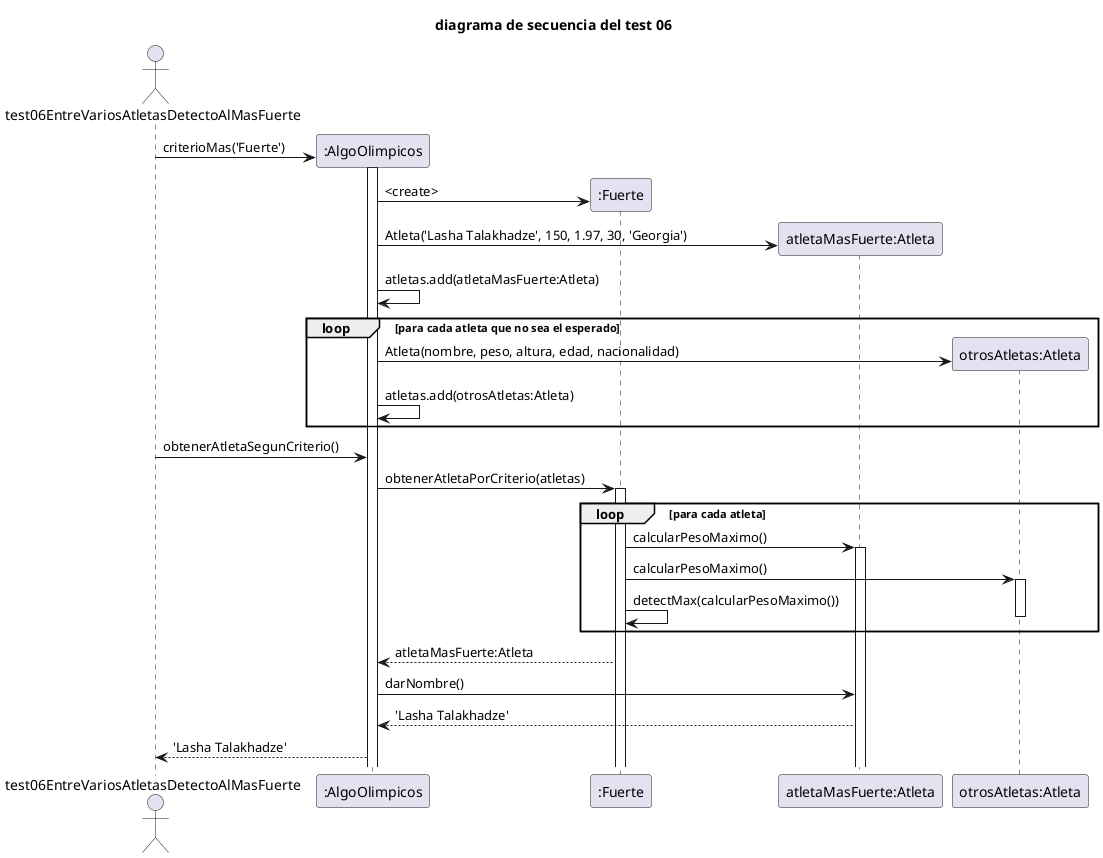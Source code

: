 @startuml diagrama de secuencia del test 06

title diagrama de secuencia del test 06

Actor "test06EntreVariosAtletasDetectoAlMasFuerte" as Actor	

participant ":AlgoOlimpicos" as AlgoOlimpicos

participant ":Fuerte" as Fuerte
participant "atletaMasFuerte:Atleta" as Atleta
participant "otrosAtletas:Atleta" as OtrosAtletas



create AlgoOlimpicos
Actor -> AlgoOlimpicos:criterioMas('Fuerte')
    activate AlgoOlimpicos
    create Fuerte
    AlgoOlimpicos -> Fuerte:<create>
    create Atleta
    AlgoOlimpicos -> Atleta: Atleta('Lasha Talakhadze', 150, 1.97, 30, 'Georgia')
    AlgoOlimpicos -> AlgoOlimpicos: atletas.add(atletaMasFuerte:Atleta)

    loop para cada atleta que no sea el esperado
    create OtrosAtletas
    AlgoOlimpicos -> OtrosAtletas: Atleta(nombre, peso, altura, edad, nacionalidad)
    AlgoOlimpicos -> AlgoOlimpicos: atletas.add(otrosAtletas:Atleta)
    end loop

    Actor -> AlgoOlimpicos:obtenerAtletaSegunCriterio()

    AlgoOlimpicos -> Fuerte:obtenerAtletaPorCriterio(atletas)
        activate Fuerte
        loop para cada atleta
        Fuerte -> Atleta:calcularPesoMaximo()
        activate Atleta        
        Fuerte -> OtrosAtletas:calcularPesoMaximo()
        activate OtrosAtletas
        
        Fuerte -> Fuerte:detectMax(calcularPesoMaximo())
    
        deactivate OtrosAtletas
        end loop
 
        Fuerte --> AlgoOlimpicos:atletaMasFuerte:Atleta

    AlgoOlimpicos -> Atleta:darNombre()
    Atleta --> AlgoOlimpicos:'Lasha Talakhadze'
    AlgoOlimpicos --> Actor:'Lasha Talakhadze'
    





@enduml